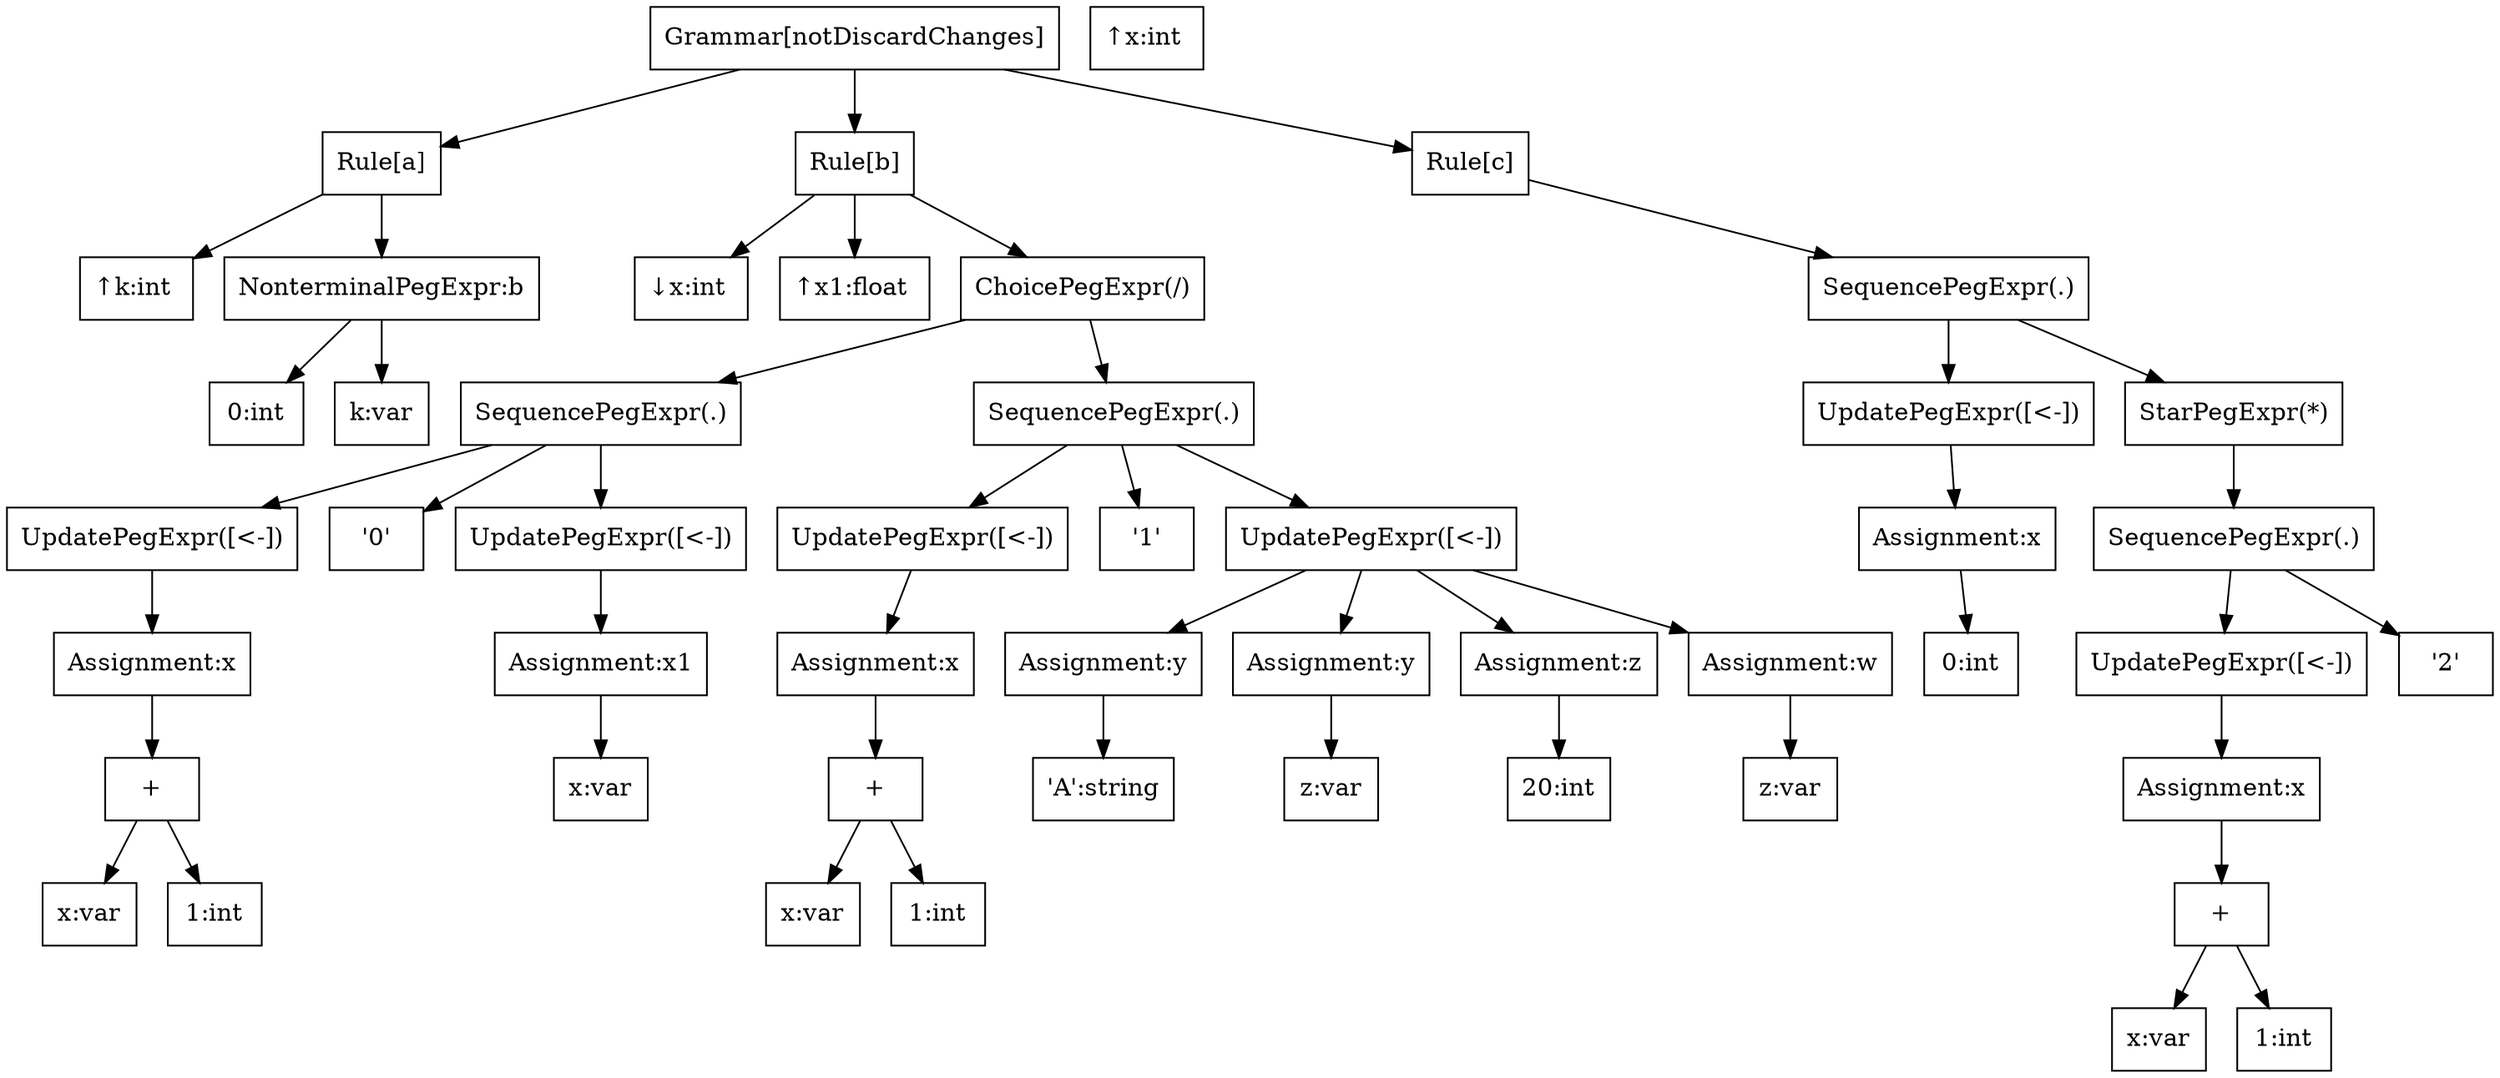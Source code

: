 Digraph notDiscardChanges {
  node [shape="box"];
  grammar [label = "Grammar[notDiscardChanges]"];

  aRule [label = "Rule[a]"];
  grammar -> aRule;
  aRule_k [label = "↑k:int "];
  aRule -> aRule_k;
  p_expr_nonterminal0 [label = "NonterminalPegExpr:b"];
  aRule -> p_expr_nonterminal0;
  expr_int0 [label = "0:int"];
  p_expr_nonterminal0 -> expr_int0;
  expr_var1 [label = "k:var"];
  p_expr_nonterminal0 -> expr_var1;
  bRule [label = "Rule[b]"];
  grammar -> bRule;
  bRule_x [label = "↓x:int "];
  bRule -> bRule_x;
  bRule_x1 [label = "↑x1:float "];
  bRule -> bRule_x1;
  p_expr_choice1 [label = "ChoicePegExpr(/)"];
  bRule -> p_expr_choice1;
  p_expr_sequence2 [label = "SequencePegExpr(.)"];
  p_expr_choice1 -> p_expr_sequence2;
  p_expr_update3 [label = "UpdatePegExpr([<-])"];
  p_expr_sequence2 -> p_expr_update3;
  assignment0 [label = "Assignment:x"];
  p_expr_update3 -> assignment0;
  expr_binary2 [label = "+"];
  assignment0 -> expr_binary2;
  expr_var3 [label = "x:var"];
  expr_binary2 -> expr_var3;
  expr_int4 [label = "1:int"];
  expr_binary2 -> expr_int4;
  p_expr_literal4 [label = "'0'"];
  p_expr_sequence2 -> p_expr_literal4;
  p_expr_update5 [label = "UpdatePegExpr([<-])"];
  p_expr_sequence2 -> p_expr_update5;
  assignment1 [label = "Assignment:x1"];
  p_expr_update5 -> assignment1;
  expr_var5 [label = "x:var"];
  assignment1 -> expr_var5;
  p_expr_sequence6 [label = "SequencePegExpr(.)"];
  p_expr_choice1 -> p_expr_sequence6;
  p_expr_update7 [label = "UpdatePegExpr([<-])"];
  p_expr_sequence6 -> p_expr_update7;
  assignment2 [label = "Assignment:x"];
  p_expr_update7 -> assignment2;
  expr_binary6 [label = "+"];
  assignment2 -> expr_binary6;
  expr_var7 [label = "x:var"];
  expr_binary6 -> expr_var7;
  expr_int8 [label = "1:int"];
  expr_binary6 -> expr_int8;
  p_expr_literal8 [label = "'1'"];
  p_expr_sequence6 -> p_expr_literal8;
  p_expr_update9 [label = "UpdatePegExpr([<-])"];
  p_expr_sequence6 -> p_expr_update9;
  assignment3 [label = "Assignment:y"];
  p_expr_update9 -> assignment3;
  expr_string9 [label = "'A':string"];
  assignment3 -> expr_string9;
  assignment4 [label = "Assignment:y"];
  p_expr_update9 -> assignment4;
  expr_var10 [label = "z:var"];
  assignment4 -> expr_var10;
  assignment5 [label = "Assignment:z"];
  p_expr_update9 -> assignment5;
  expr_int11 [label = "20:int"];
  assignment5 -> expr_int11;
  assignment6 [label = "Assignment:w"];
  p_expr_update9 -> assignment6;
  expr_var12 [label = "z:var"];
  assignment6 -> expr_var12;
  cRule [label = "Rule[c]"];
  grammar -> cRule;
  cRule_x [label = "↑x:int "];
  p_expr_sequence10 [label = "SequencePegExpr(.)"];
  cRule -> p_expr_sequence10;
  p_expr_update11 [label = "UpdatePegExpr([<-])"];
  p_expr_sequence10 -> p_expr_update11;
  assignment7 [label = "Assignment:x"];
  p_expr_update11 -> assignment7;
  expr_int13 [label = "0:int"];
  assignment7 -> expr_int13;
  p_expr_star12 [label = "StarPegExpr(*)"];
  p_expr_sequence10 -> p_expr_star12;
  p_expr_sequence13 [label = "SequencePegExpr(.)"];
  p_expr_star12 -> p_expr_sequence13;
  p_expr_update14 [label = "UpdatePegExpr([<-])"];
  p_expr_sequence13 -> p_expr_update14;
  assignment8 [label = "Assignment:x"];
  p_expr_update14 -> assignment8;
  expr_binary14 [label = "+"];
  assignment8 -> expr_binary14;
  expr_var15 [label = "x:var"];
  expr_binary14 -> expr_var15;
  expr_int16 [label = "1:int"];
  expr_binary14 -> expr_int16;
  p_expr_literal15 [label = "'2'"];
  p_expr_sequence13 -> p_expr_literal15;
}